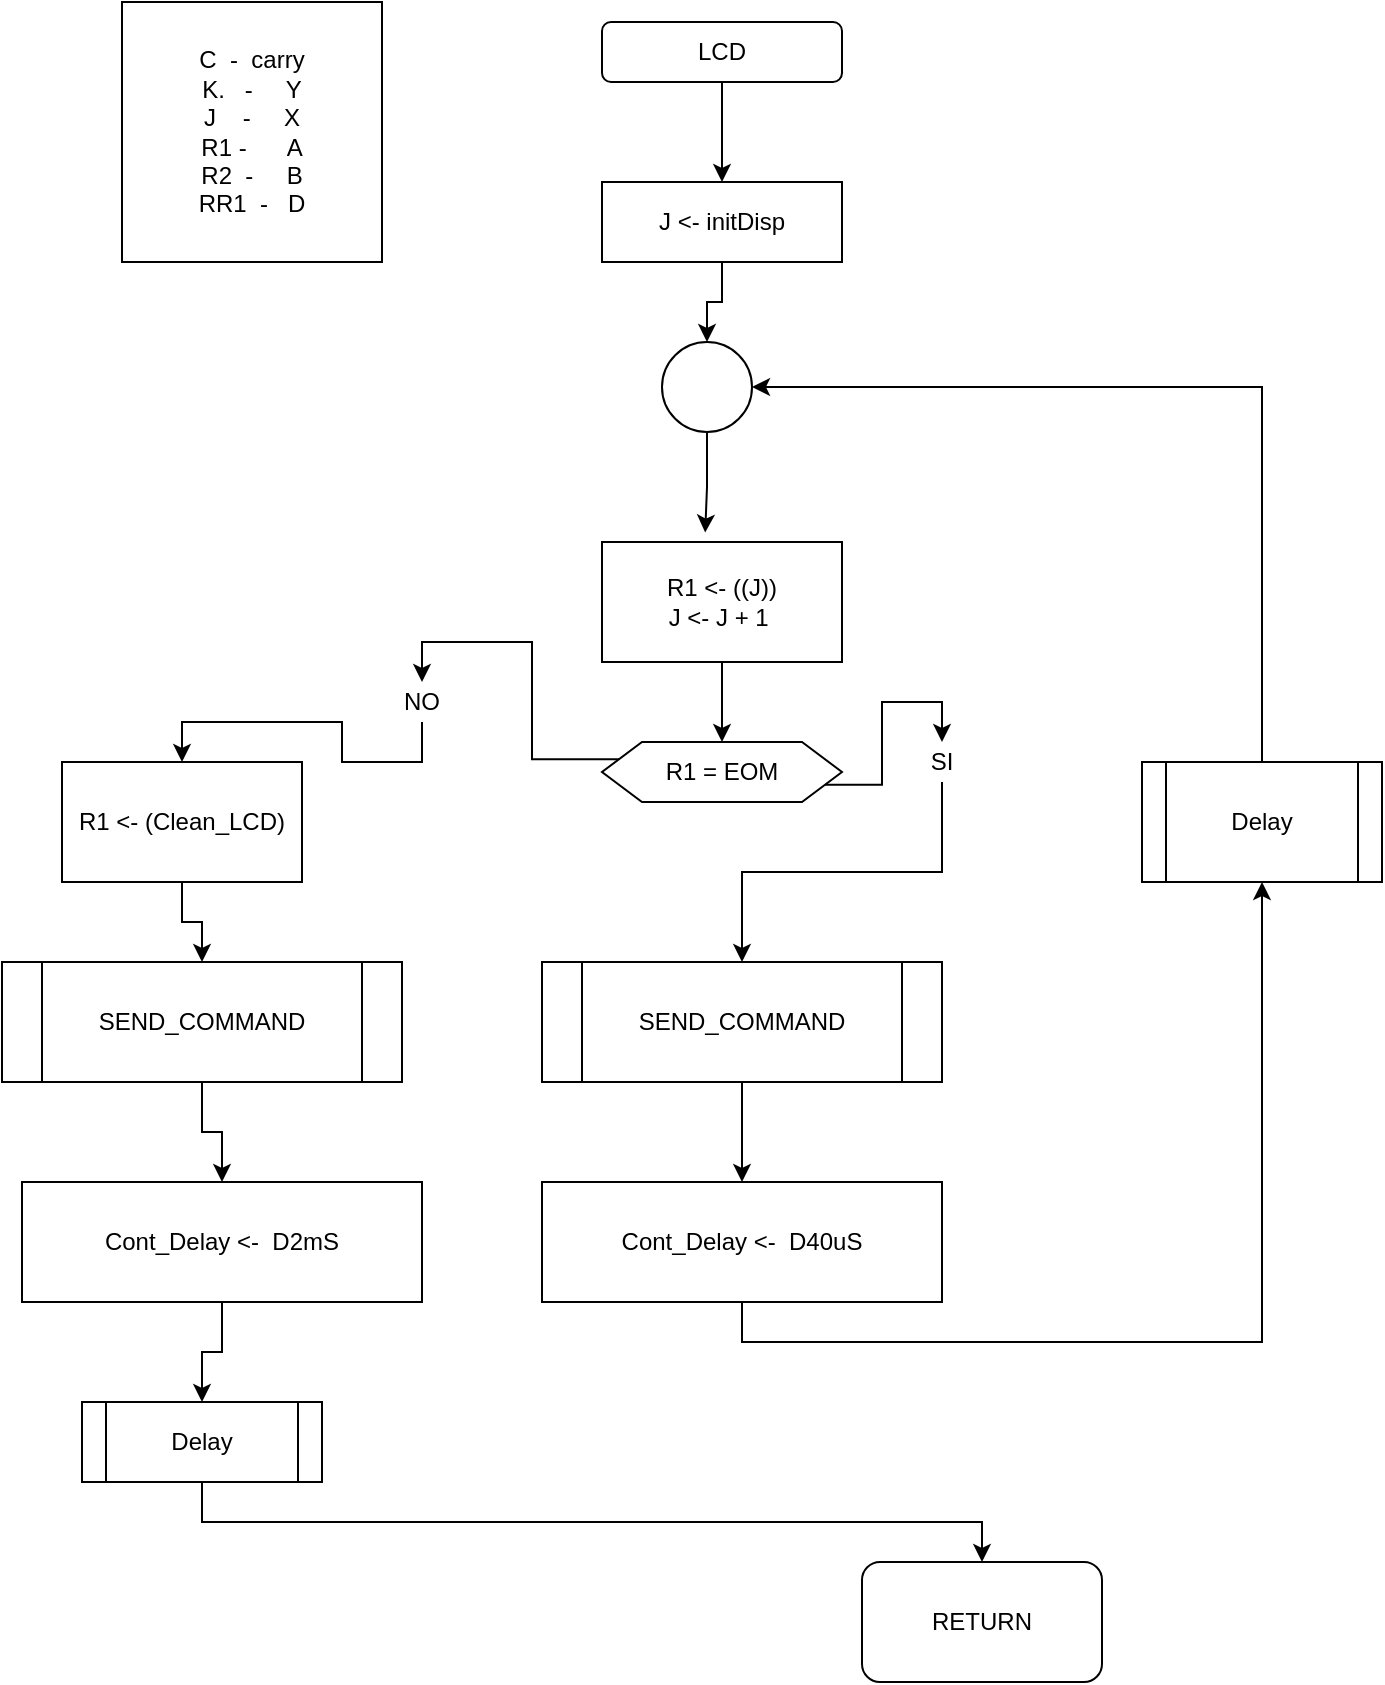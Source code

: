 <mxfile version="14.4.3" type="device"><diagram id="oQBS9atG_nGpeFbeFMqw" name="Page-1"><mxGraphModel dx="685" dy="785" grid="1" gridSize="10" guides="1" tooltips="1" connect="1" arrows="1" fold="1" page="1" pageScale="1" pageWidth="850" pageHeight="1100" math="0" shadow="0"><root><mxCell id="0"/><mxCell id="1" parent="0"/><mxCell id="I7hRPP952BB8ef-8ro2c-1" value="C &amp;nbsp;- &amp;nbsp;carry&lt;br&gt;K. &amp;nbsp; - &amp;nbsp; &amp;nbsp; Y&lt;br&gt;J &amp;nbsp; &amp;nbsp;- &amp;nbsp; &amp;nbsp; X&lt;br&gt;R1 - &amp;nbsp; &amp;nbsp; &amp;nbsp;A&lt;br&gt;R2 &amp;nbsp;- &amp;nbsp; &amp;nbsp; B&lt;br&gt;RR1 &amp;nbsp;- &amp;nbsp; D" style="whiteSpace=wrap;html=1;aspect=fixed;" parent="1" vertex="1"><mxGeometry x="250" y="190" width="130" height="130" as="geometry"/></mxCell><mxCell id="I7hRPP952BB8ef-8ro2c-2" style="edgeStyle=orthogonalEdgeStyle;rounded=0;orthogonalLoop=1;jettySize=auto;html=1;exitX=0.5;exitY=1;exitDx=0;exitDy=0;" parent="1" source="I7hRPP952BB8ef-8ro2c-3" edge="1"><mxGeometry relative="1" as="geometry"><mxPoint x="550" y="280" as="targetPoint"/></mxGeometry></mxCell><mxCell id="I7hRPP952BB8ef-8ro2c-3" value="LCD" style="rounded=1;whiteSpace=wrap;html=1;" parent="1" vertex="1"><mxGeometry x="490" y="200" width="120" height="30" as="geometry"/></mxCell><mxCell id="I7hRPP952BB8ef-8ro2c-4" style="edgeStyle=orthogonalEdgeStyle;rounded=0;orthogonalLoop=1;jettySize=auto;html=1;exitX=0.5;exitY=1;exitDx=0;exitDy=0;entryX=0.5;entryY=0;entryDx=0;entryDy=0;" parent="1" source="I7hRPP952BB8ef-8ro2c-5" target="I7hRPP952BB8ef-8ro2c-7" edge="1"><mxGeometry relative="1" as="geometry"/></mxCell><mxCell id="I7hRPP952BB8ef-8ro2c-5" value="J &amp;lt;- initDisp" style="rounded=0;whiteSpace=wrap;html=1;" parent="1" vertex="1"><mxGeometry x="490" y="280" width="120" height="40" as="geometry"/></mxCell><mxCell id="I7hRPP952BB8ef-8ro2c-6" style="edgeStyle=orthogonalEdgeStyle;rounded=0;orthogonalLoop=1;jettySize=auto;html=1;exitX=0.5;exitY=1;exitDx=0;exitDy=0;entryX=0.43;entryY=-0.079;entryDx=0;entryDy=0;entryPerimeter=0;" parent="1" source="I7hRPP952BB8ef-8ro2c-7" target="I7hRPP952BB8ef-8ro2c-9" edge="1"><mxGeometry relative="1" as="geometry"/></mxCell><mxCell id="I7hRPP952BB8ef-8ro2c-7" value="" style="ellipse;whiteSpace=wrap;html=1;aspect=fixed;" parent="1" vertex="1"><mxGeometry x="520" y="360" width="45" height="45" as="geometry"/></mxCell><mxCell id="I7hRPP952BB8ef-8ro2c-8" style="edgeStyle=orthogonalEdgeStyle;rounded=0;orthogonalLoop=1;jettySize=auto;html=1;exitX=0.5;exitY=1;exitDx=0;exitDy=0;entryX=0.5;entryY=0;entryDx=0;entryDy=0;" parent="1" source="I7hRPP952BB8ef-8ro2c-9" target="I7hRPP952BB8ef-8ro2c-12" edge="1"><mxGeometry relative="1" as="geometry"/></mxCell><mxCell id="I7hRPP952BB8ef-8ro2c-9" value="R1 &amp;lt;- ((J))&lt;br&gt;J &amp;lt;- J + 1&amp;nbsp;" style="rounded=0;whiteSpace=wrap;html=1;" parent="1" vertex="1"><mxGeometry x="490" y="460" width="120" height="60" as="geometry"/></mxCell><mxCell id="rviFmn8JGgnh6I5BvIk--3" style="edgeStyle=orthogonalEdgeStyle;rounded=0;orthogonalLoop=1;jettySize=auto;html=1;exitX=1;exitY=0.75;exitDx=0;exitDy=0;entryX=0.5;entryY=0;entryDx=0;entryDy=0;" edge="1" parent="1" source="I7hRPP952BB8ef-8ro2c-12" target="rviFmn8JGgnh6I5BvIk--1"><mxGeometry relative="1" as="geometry"/></mxCell><mxCell id="rviFmn8JGgnh6I5BvIk--6" style="edgeStyle=orthogonalEdgeStyle;rounded=0;orthogonalLoop=1;jettySize=auto;html=1;exitX=0;exitY=0.25;exitDx=0;exitDy=0;entryX=0.5;entryY=0;entryDx=0;entryDy=0;" edge="1" parent="1" source="I7hRPP952BB8ef-8ro2c-12" target="rviFmn8JGgnh6I5BvIk--5"><mxGeometry relative="1" as="geometry"/></mxCell><mxCell id="I7hRPP952BB8ef-8ro2c-12" value="R1 = EOM" style="shape=hexagon;perimeter=hexagonPerimeter2;whiteSpace=wrap;html=1;fixedSize=1;" parent="1" vertex="1"><mxGeometry x="490" y="560" width="120" height="30" as="geometry"/></mxCell><mxCell id="I7hRPP952BB8ef-8ro2c-13" style="edgeStyle=orthogonalEdgeStyle;rounded=0;orthogonalLoop=1;jettySize=auto;html=1;exitX=0.5;exitY=1;exitDx=0;exitDy=0;" parent="1" source="I7hRPP952BB8ef-8ro2c-14" target="I7hRPP952BB8ef-8ro2c-16" edge="1"><mxGeometry relative="1" as="geometry"/></mxCell><mxCell id="I7hRPP952BB8ef-8ro2c-14" value="R1 &amp;lt;- (Clean_LCD)" style="rounded=0;whiteSpace=wrap;html=1;" parent="1" vertex="1"><mxGeometry x="220" y="570" width="120" height="60" as="geometry"/></mxCell><mxCell id="I7hRPP952BB8ef-8ro2c-15" style="edgeStyle=orthogonalEdgeStyle;rounded=0;orthogonalLoop=1;jettySize=auto;html=1;exitX=0.5;exitY=1;exitDx=0;exitDy=0;" parent="1" source="I7hRPP952BB8ef-8ro2c-16" target="I7hRPP952BB8ef-8ro2c-18" edge="1"><mxGeometry relative="1" as="geometry"/></mxCell><mxCell id="I7hRPP952BB8ef-8ro2c-16" value="SEND_COMMAND" style="shape=process;whiteSpace=wrap;html=1;backgroundOutline=1;" parent="1" vertex="1"><mxGeometry x="190" y="670" width="200" height="60" as="geometry"/></mxCell><mxCell id="I7hRPP952BB8ef-8ro2c-17" style="edgeStyle=orthogonalEdgeStyle;rounded=0;orthogonalLoop=1;jettySize=auto;html=1;exitX=0.5;exitY=1;exitDx=0;exitDy=0;entryX=0.5;entryY=0;entryDx=0;entryDy=0;" parent="1" source="I7hRPP952BB8ef-8ro2c-18" target="I7hRPP952BB8ef-8ro2c-20" edge="1"><mxGeometry relative="1" as="geometry"/></mxCell><mxCell id="I7hRPP952BB8ef-8ro2c-18" value="Cont_Delay &amp;lt;- &amp;nbsp;D2mS" style="rounded=0;whiteSpace=wrap;html=1;" parent="1" vertex="1"><mxGeometry x="200" y="780" width="200" height="60" as="geometry"/></mxCell><mxCell id="QGbvY8eml93B-s6fOR1g-1" style="edgeStyle=orthogonalEdgeStyle;rounded=0;orthogonalLoop=1;jettySize=auto;html=1;exitX=0.5;exitY=1;exitDx=0;exitDy=0;entryX=0.5;entryY=0;entryDx=0;entryDy=0;" parent="1" source="I7hRPP952BB8ef-8ro2c-20" target="I7hRPP952BB8ef-8ro2c-21" edge="1"><mxGeometry relative="1" as="geometry"/></mxCell><mxCell id="I7hRPP952BB8ef-8ro2c-20" value="Delay" style="shape=process;whiteSpace=wrap;html=1;backgroundOutline=1;" parent="1" vertex="1"><mxGeometry x="230" y="890" width="120" height="40" as="geometry"/></mxCell><mxCell id="I7hRPP952BB8ef-8ro2c-21" value="RETURN" style="rounded=1;whiteSpace=wrap;html=1;" parent="1" vertex="1"><mxGeometry x="620" y="970" width="120" height="60" as="geometry"/></mxCell><mxCell id="I7hRPP952BB8ef-8ro2c-22" style="edgeStyle=orthogonalEdgeStyle;rounded=0;orthogonalLoop=1;jettySize=auto;html=1;exitX=0.5;exitY=1;exitDx=0;exitDy=0;entryX=0.5;entryY=0;entryDx=0;entryDy=0;" parent="1" source="I7hRPP952BB8ef-8ro2c-23" target="I7hRPP952BB8ef-8ro2c-25" edge="1"><mxGeometry relative="1" as="geometry"/></mxCell><mxCell id="I7hRPP952BB8ef-8ro2c-23" value="SEND_COMMAND" style="shape=process;whiteSpace=wrap;html=1;backgroundOutline=1;" parent="1" vertex="1"><mxGeometry x="460" y="670" width="200" height="60" as="geometry"/></mxCell><mxCell id="I7hRPP952BB8ef-8ro2c-24" style="edgeStyle=orthogonalEdgeStyle;rounded=0;orthogonalLoop=1;jettySize=auto;html=1;exitX=0.5;exitY=1;exitDx=0;exitDy=0;entryX=0.5;entryY=1;entryDx=0;entryDy=0;" parent="1" source="I7hRPP952BB8ef-8ro2c-25" target="I7hRPP952BB8ef-8ro2c-27" edge="1"><mxGeometry relative="1" as="geometry"/></mxCell><mxCell id="I7hRPP952BB8ef-8ro2c-25" value="Cont_Delay &amp;lt;- &amp;nbsp;D40uS" style="rounded=0;whiteSpace=wrap;html=1;" parent="1" vertex="1"><mxGeometry x="460" y="780" width="200" height="60" as="geometry"/></mxCell><mxCell id="I7hRPP952BB8ef-8ro2c-26" style="edgeStyle=orthogonalEdgeStyle;rounded=0;orthogonalLoop=1;jettySize=auto;html=1;exitX=0.5;exitY=0;exitDx=0;exitDy=0;entryX=1;entryY=0.5;entryDx=0;entryDy=0;" parent="1" source="I7hRPP952BB8ef-8ro2c-27" target="I7hRPP952BB8ef-8ro2c-7" edge="1"><mxGeometry relative="1" as="geometry"/></mxCell><mxCell id="I7hRPP952BB8ef-8ro2c-27" value="Delay" style="shape=process;whiteSpace=wrap;html=1;backgroundOutline=1;" parent="1" vertex="1"><mxGeometry x="760" y="570" width="120" height="60" as="geometry"/></mxCell><mxCell id="rviFmn8JGgnh6I5BvIk--4" style="edgeStyle=orthogonalEdgeStyle;rounded=0;orthogonalLoop=1;jettySize=auto;html=1;exitX=0.5;exitY=1;exitDx=0;exitDy=0;" edge="1" parent="1" source="rviFmn8JGgnh6I5BvIk--1" target="I7hRPP952BB8ef-8ro2c-23"><mxGeometry relative="1" as="geometry"/></mxCell><mxCell id="rviFmn8JGgnh6I5BvIk--1" value="SI" style="text;html=1;strokeColor=none;fillColor=none;align=center;verticalAlign=middle;whiteSpace=wrap;rounded=0;" vertex="1" parent="1"><mxGeometry x="640" y="560" width="40" height="20" as="geometry"/></mxCell><mxCell id="rviFmn8JGgnh6I5BvIk--7" style="edgeStyle=orthogonalEdgeStyle;rounded=0;orthogonalLoop=1;jettySize=auto;html=1;exitX=0.5;exitY=1;exitDx=0;exitDy=0;entryX=0.5;entryY=0;entryDx=0;entryDy=0;" edge="1" parent="1" source="rviFmn8JGgnh6I5BvIk--5" target="I7hRPP952BB8ef-8ro2c-14"><mxGeometry relative="1" as="geometry"/></mxCell><mxCell id="rviFmn8JGgnh6I5BvIk--5" value="NO" style="text;html=1;strokeColor=none;fillColor=none;align=center;verticalAlign=middle;whiteSpace=wrap;rounded=0;" vertex="1" parent="1"><mxGeometry x="380" y="530" width="40" height="20" as="geometry"/></mxCell></root></mxGraphModel></diagram></mxfile>